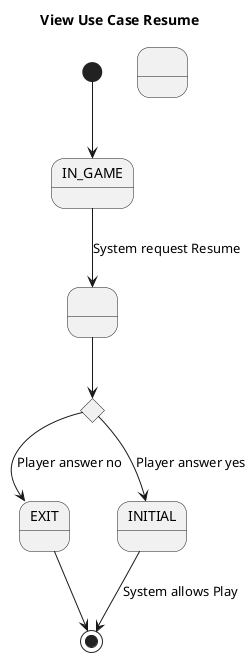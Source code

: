 @startuml ViewUseCasesResume
title View Use Case Resume
state IN_GAME
state A as " "
state B as " "
state EXIT
state INITIAL 
state is_resume <<choice>>

[*] --> IN_GAME
IN_GAME --> A : System request Resume
A --> is_resume 
    is_resume --> EXIT : Player answer no
    EXIT --> [*]
is_resume --> INITIAL : Player answer yes
INITIAL --> [*] : System allows Play
@enduml
